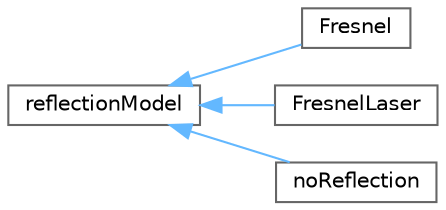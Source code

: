 digraph "Graphical Class Hierarchy"
{
 // LATEX_PDF_SIZE
  bgcolor="transparent";
  edge [fontname=Helvetica,fontsize=10,labelfontname=Helvetica,labelfontsize=10];
  node [fontname=Helvetica,fontsize=10,shape=box,height=0.2,width=0.4];
  rankdir="LR";
  Node0 [id="Node000000",label="reflectionModel",height=0.2,width=0.4,color="grey40", fillcolor="white", style="filled",URL="$classFoam_1_1radiation_1_1reflectionModel.html",tooltip="Base class for radiation scattering."];
  Node0 -> Node1 [id="edge5248_Node000000_Node000001",dir="back",color="steelblue1",style="solid",tooltip=" "];
  Node1 [id="Node000001",label="Fresnel",height=0.2,width=0.4,color="grey40", fillcolor="white", style="filled",URL="$classFoam_1_1radiation_1_1Fresnel.html",tooltip="General Fresnel reflection model bewtween a dialectric and an absorbing medium."];
  Node0 -> Node2 [id="edge5249_Node000000_Node000002",dir="back",color="steelblue1",style="solid",tooltip=" "];
  Node2 [id="Node000002",label="FresnelLaser",height=0.2,width=0.4,color="grey40", fillcolor="white", style="filled",URL="$classFoam_1_1radiation_1_1FresnelLaser.html",tooltip="Modified Fresnel reflection model."];
  Node0 -> Node3 [id="edge5250_Node000000_Node000003",dir="back",color="steelblue1",style="solid",tooltip=" "];
  Node3 [id="Node000003",label="noReflection",height=0.2,width=0.4,color="grey40", fillcolor="white", style="filled",URL="$classFoam_1_1radiation_1_1noReflection.html",tooltip="Dummy scatter model for 'none'."];
}

